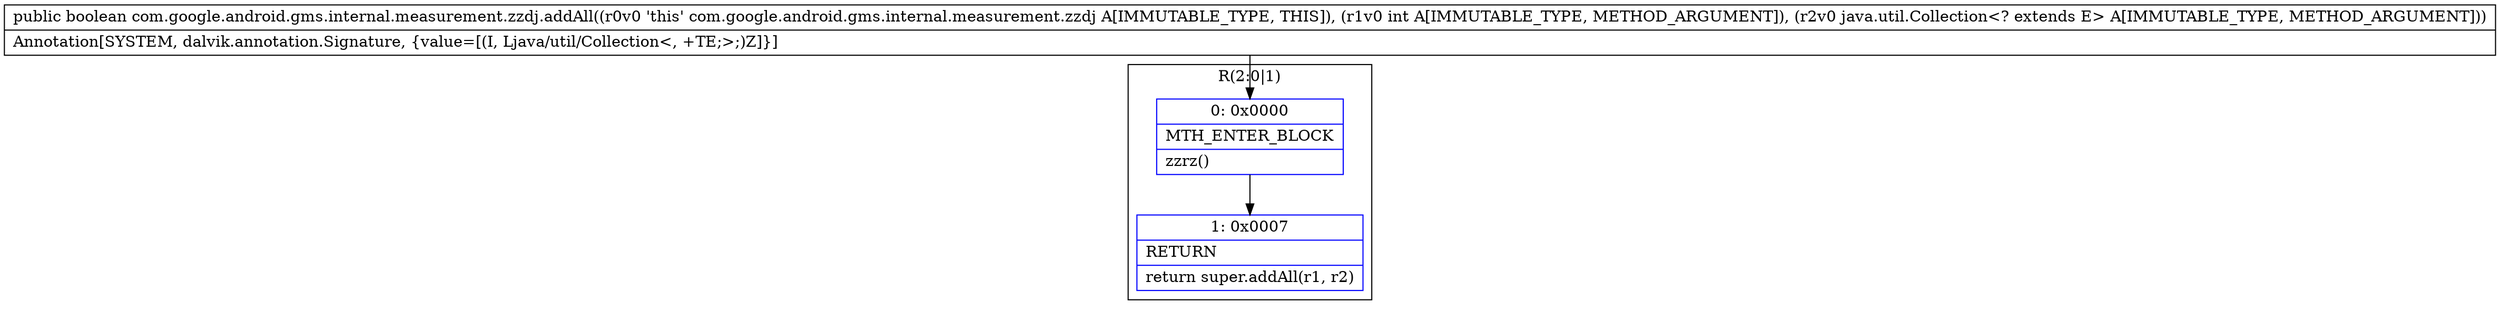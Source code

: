 digraph "CFG forcom.google.android.gms.internal.measurement.zzdj.addAll(ILjava\/util\/Collection;)Z" {
subgraph cluster_Region_2051121034 {
label = "R(2:0|1)";
node [shape=record,color=blue];
Node_0 [shape=record,label="{0\:\ 0x0000|MTH_ENTER_BLOCK\l|zzrz()\l}"];
Node_1 [shape=record,label="{1\:\ 0x0007|RETURN\l|return super.addAll(r1, r2)\l}"];
}
MethodNode[shape=record,label="{public boolean com.google.android.gms.internal.measurement.zzdj.addAll((r0v0 'this' com.google.android.gms.internal.measurement.zzdj A[IMMUTABLE_TYPE, THIS]), (r1v0 int A[IMMUTABLE_TYPE, METHOD_ARGUMENT]), (r2v0 java.util.Collection\<? extends E\> A[IMMUTABLE_TYPE, METHOD_ARGUMENT]))  | Annotation[SYSTEM, dalvik.annotation.Signature, \{value=[(I, Ljava\/util\/Collection\<, +TE;\>;)Z]\}]\l}"];
MethodNode -> Node_0;
Node_0 -> Node_1;
}


